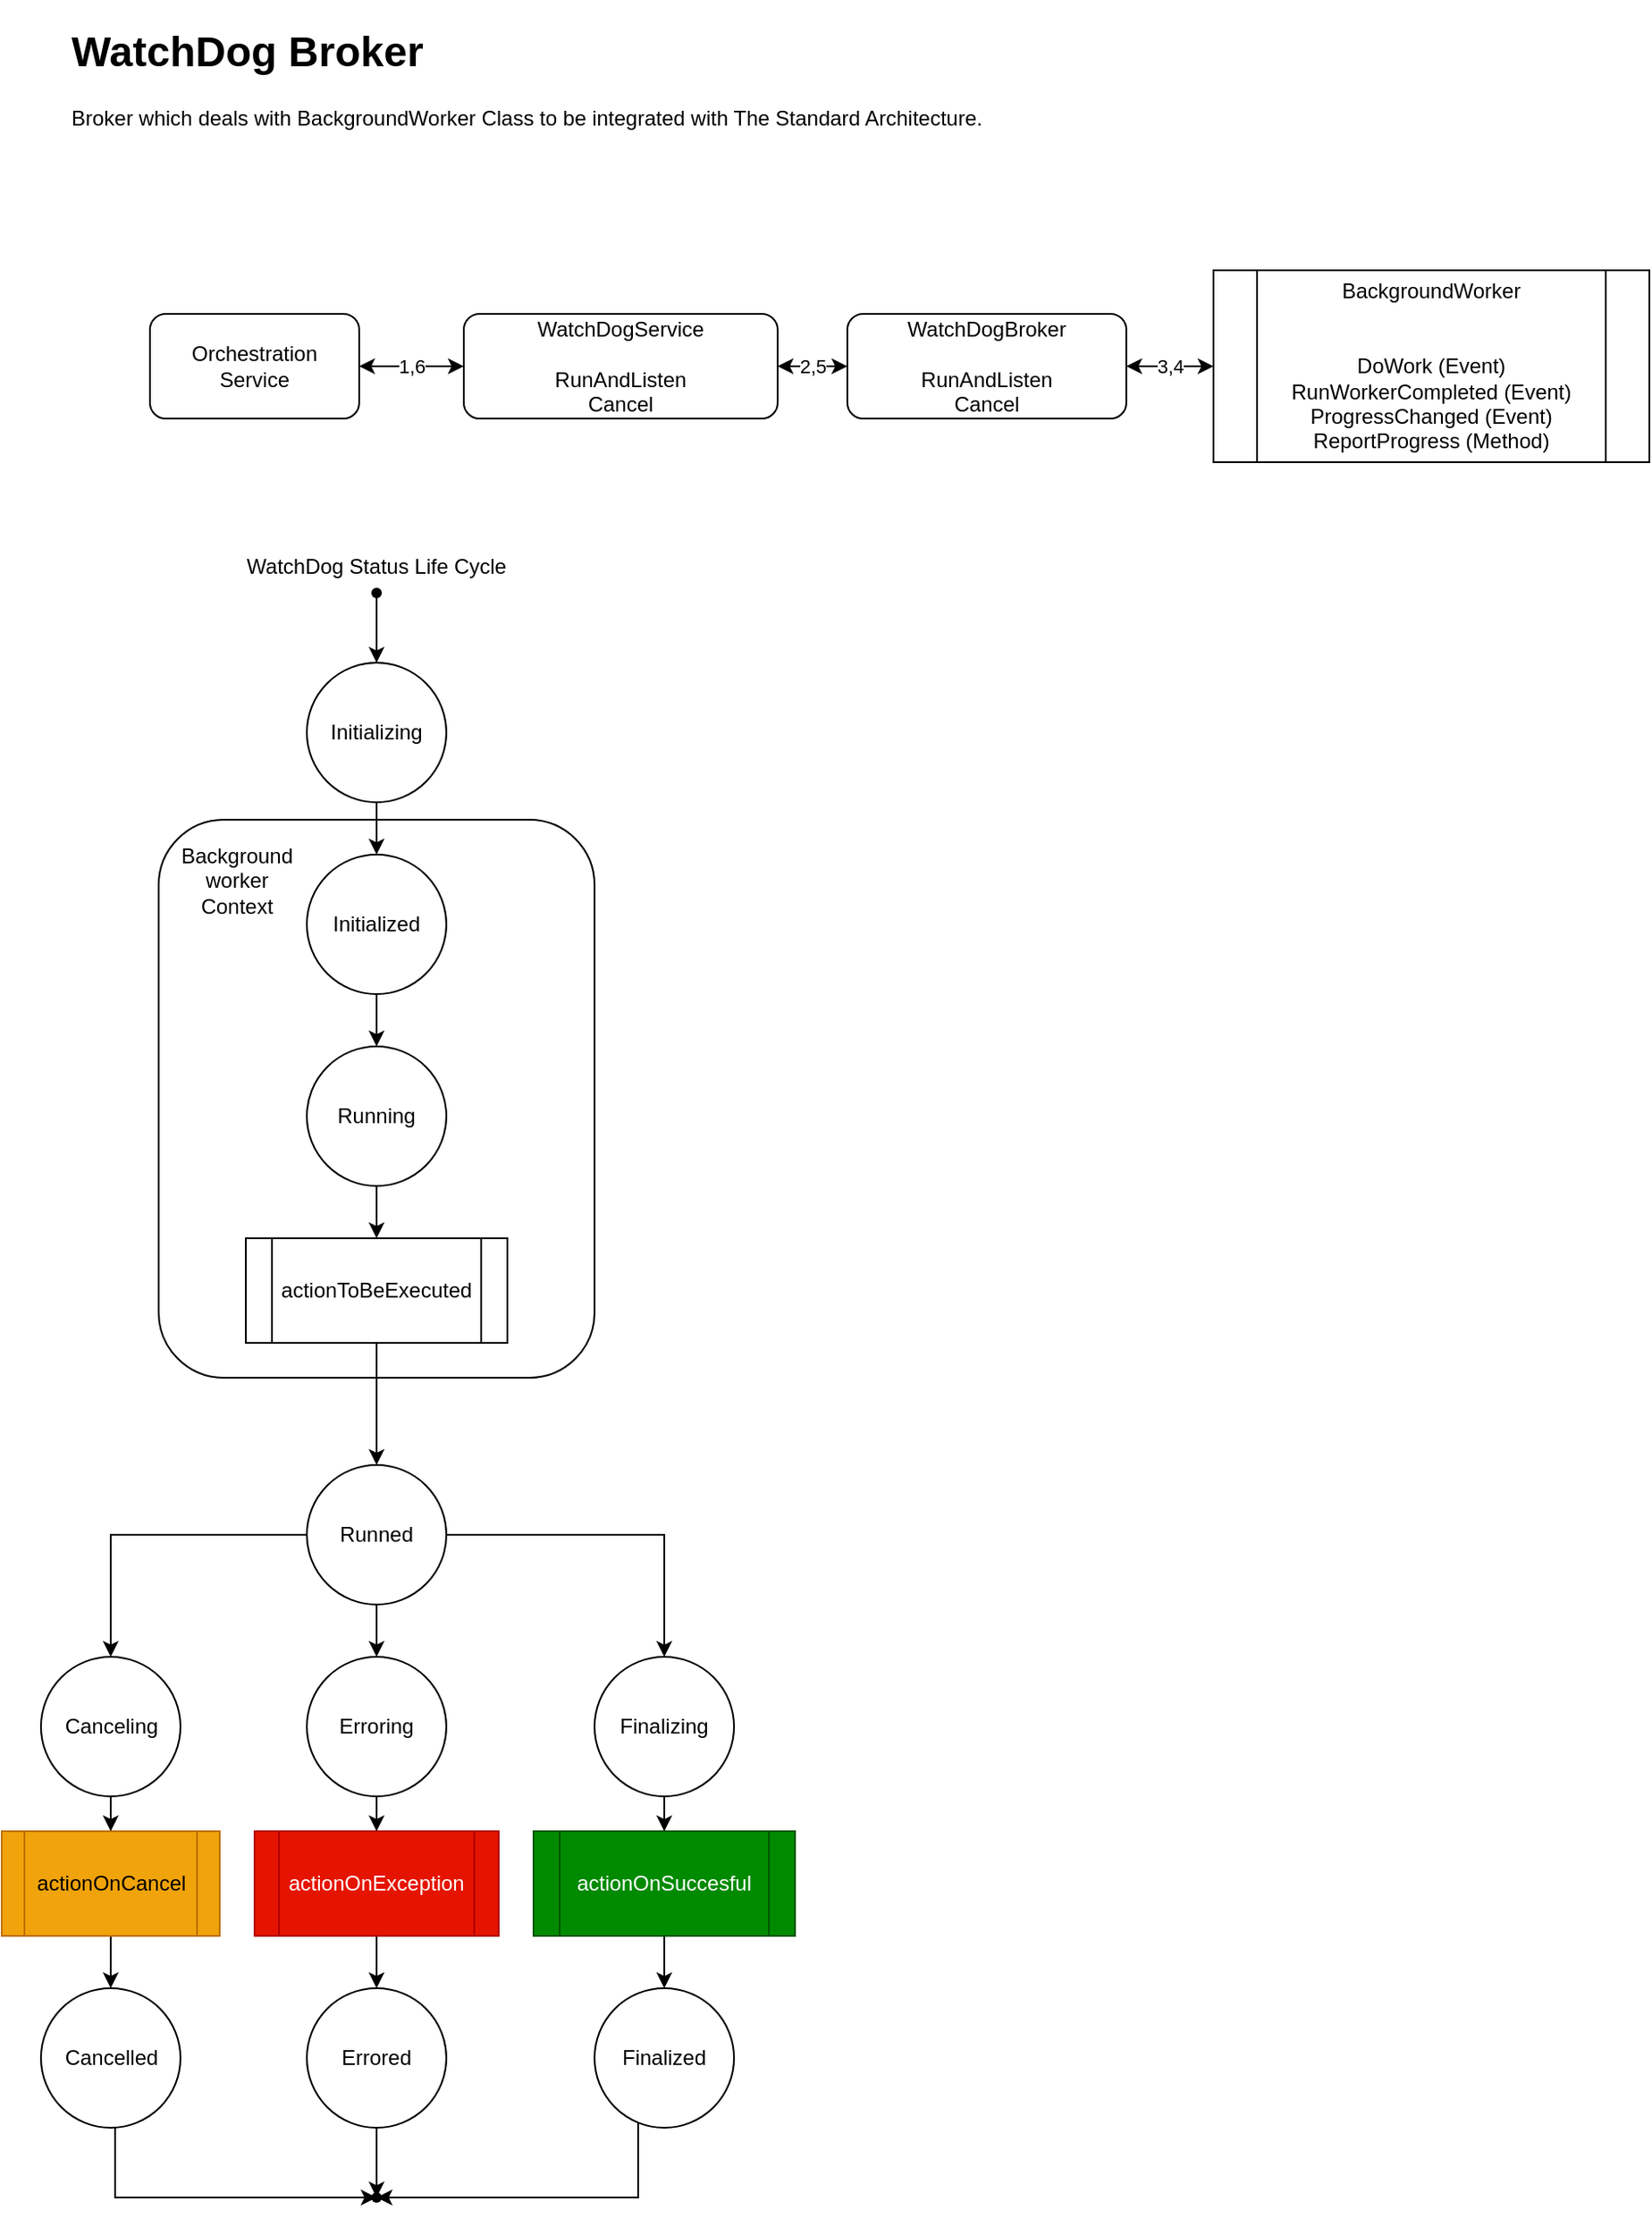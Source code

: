 <mxfile version="17.4.2" type="device"><diagram id="WOv2Kg9QwyeW6pNx-Fl9" name="Overview"><mxGraphModel dx="2249" dy="903" grid="1" gridSize="10" guides="1" tooltips="1" connect="1" arrows="1" fold="1" page="1" pageScale="1" pageWidth="827" pageHeight="1169" math="0" shadow="0"><root><mxCell id="0"/><mxCell id="1" parent="0"/><mxCell id="JknuV8NQQjtC5rxTX8tR-43" value="" style="rounded=1;whiteSpace=wrap;html=1;" vertex="1" parent="1"><mxGeometry x="25" y="470" width="250" height="320" as="geometry"/></mxCell><mxCell id="fzygrPIcqbGt1ZVRBZLJ-1" value="BackgroundWorker&lt;br&gt;&lt;br&gt;&lt;br&gt;DoWork (Event)&lt;br&gt;RunWorkerCompleted (Event)&lt;br&gt;ProgressChanged (Event)&lt;br&gt;ReportProgress (Method)" style="shape=process;whiteSpace=wrap;html=1;backgroundOutline=1;" parent="1" vertex="1"><mxGeometry x="630" y="155" width="250" height="110" as="geometry"/></mxCell><mxCell id="fzygrPIcqbGt1ZVRBZLJ-3" value="3,4" style="edgeStyle=orthogonalEdgeStyle;rounded=0;orthogonalLoop=1;jettySize=auto;html=1;startArrow=classic;startFill=1;" parent="1" source="fzygrPIcqbGt1ZVRBZLJ-2" target="fzygrPIcqbGt1ZVRBZLJ-1" edge="1"><mxGeometry relative="1" as="geometry"/></mxCell><mxCell id="fzygrPIcqbGt1ZVRBZLJ-2" value="WatchDogBroker&lt;br&gt;&lt;br&gt;RunAndListen&lt;br&gt;Cancel" style="rounded=1;whiteSpace=wrap;html=1;" parent="1" vertex="1"><mxGeometry x="420" y="180" width="160" height="60" as="geometry"/></mxCell><mxCell id="fzygrPIcqbGt1ZVRBZLJ-5" value="2,5" style="edgeStyle=orthogonalEdgeStyle;rounded=0;orthogonalLoop=1;jettySize=auto;html=1;startArrow=classic;startFill=1;" parent="1" source="fzygrPIcqbGt1ZVRBZLJ-4" target="fzygrPIcqbGt1ZVRBZLJ-2" edge="1"><mxGeometry relative="1" as="geometry"/></mxCell><mxCell id="fzygrPIcqbGt1ZVRBZLJ-4" value="WatchDogService&lt;br&gt;&lt;br&gt;RunAndListen&lt;br&gt;Cancel" style="rounded=1;whiteSpace=wrap;html=1;" parent="1" vertex="1"><mxGeometry x="200" y="180" width="180" height="60" as="geometry"/></mxCell><mxCell id="fzygrPIcqbGt1ZVRBZLJ-7" value="1,6" style="edgeStyle=orthogonalEdgeStyle;rounded=0;orthogonalLoop=1;jettySize=auto;html=1;entryX=0;entryY=0.5;entryDx=0;entryDy=0;strokeColor=default;sketch=0;startArrow=classic;startFill=1;" parent="1" source="fzygrPIcqbGt1ZVRBZLJ-6" target="fzygrPIcqbGt1ZVRBZLJ-4" edge="1"><mxGeometry relative="1" as="geometry"/></mxCell><mxCell id="fzygrPIcqbGt1ZVRBZLJ-6" value="Orchestration&lt;br&gt;Service" style="rounded=1;whiteSpace=wrap;html=1;" parent="1" vertex="1"><mxGeometry x="20" y="180" width="120" height="60" as="geometry"/></mxCell><mxCell id="fzygrPIcqbGt1ZVRBZLJ-9" value="&lt;h1&gt;WatchDog Broker&lt;/h1&gt;&lt;p&gt;Broker which deals with BackgroundWorker Class to be integrated with The Standard Architecture.&lt;/p&gt;" style="text;html=1;strokeColor=none;fillColor=none;spacing=5;spacingTop=-20;whiteSpace=wrap;overflow=hidden;rounded=0;" parent="1" vertex="1"><mxGeometry x="-30" y="10" width="830" height="120" as="geometry"/></mxCell><mxCell id="JknuV8NQQjtC5rxTX8tR-11" style="edgeStyle=orthogonalEdgeStyle;rounded=0;orthogonalLoop=1;jettySize=auto;html=1;" edge="1" parent="1" source="JknuV8NQQjtC5rxTX8tR-1" target="JknuV8NQQjtC5rxTX8tR-2"><mxGeometry relative="1" as="geometry"/></mxCell><mxCell id="JknuV8NQQjtC5rxTX8tR-1" value="Initializing" style="ellipse;whiteSpace=wrap;html=1;aspect=fixed;" vertex="1" parent="1"><mxGeometry x="110" y="380" width="80" height="80" as="geometry"/></mxCell><mxCell id="JknuV8NQQjtC5rxTX8tR-12" style="edgeStyle=orthogonalEdgeStyle;rounded=0;orthogonalLoop=1;jettySize=auto;html=1;" edge="1" parent="1" source="JknuV8NQQjtC5rxTX8tR-2" target="JknuV8NQQjtC5rxTX8tR-3"><mxGeometry relative="1" as="geometry"/></mxCell><mxCell id="JknuV8NQQjtC5rxTX8tR-2" value="Initialized" style="ellipse;whiteSpace=wrap;html=1;aspect=fixed;" vertex="1" parent="1"><mxGeometry x="110" y="490" width="80" height="80" as="geometry"/></mxCell><mxCell id="JknuV8NQQjtC5rxTX8tR-13" style="edgeStyle=orthogonalEdgeStyle;rounded=0;orthogonalLoop=1;jettySize=auto;html=1;entryX=0.5;entryY=0;entryDx=0;entryDy=0;" edge="1" parent="1" source="JknuV8NQQjtC5rxTX8tR-3" target="JknuV8NQQjtC5rxTX8tR-32"><mxGeometry relative="1" as="geometry"/></mxCell><mxCell id="JknuV8NQQjtC5rxTX8tR-3" value="Running" style="ellipse;whiteSpace=wrap;html=1;aspect=fixed;" vertex="1" parent="1"><mxGeometry x="110" y="600" width="80" height="80" as="geometry"/></mxCell><mxCell id="JknuV8NQQjtC5rxTX8tR-14" value="" style="edgeStyle=orthogonalEdgeStyle;rounded=0;orthogonalLoop=1;jettySize=auto;html=1;" edge="1" parent="1" source="JknuV8NQQjtC5rxTX8tR-4" target="JknuV8NQQjtC5rxTX8tR-7"><mxGeometry relative="1" as="geometry"/></mxCell><mxCell id="JknuV8NQQjtC5rxTX8tR-18" style="edgeStyle=orthogonalEdgeStyle;rounded=0;orthogonalLoop=1;jettySize=auto;html=1;" edge="1" parent="1" source="JknuV8NQQjtC5rxTX8tR-4" target="JknuV8NQQjtC5rxTX8tR-5"><mxGeometry relative="1" as="geometry"/></mxCell><mxCell id="JknuV8NQQjtC5rxTX8tR-19" style="edgeStyle=orthogonalEdgeStyle;rounded=0;orthogonalLoop=1;jettySize=auto;html=1;entryX=0.5;entryY=0;entryDx=0;entryDy=0;" edge="1" parent="1" source="JknuV8NQQjtC5rxTX8tR-4" target="JknuV8NQQjtC5rxTX8tR-9"><mxGeometry relative="1" as="geometry"/></mxCell><mxCell id="JknuV8NQQjtC5rxTX8tR-4" value="Runned" style="ellipse;whiteSpace=wrap;html=1;aspect=fixed;" vertex="1" parent="1"><mxGeometry x="110" y="840" width="80" height="80" as="geometry"/></mxCell><mxCell id="JknuV8NQQjtC5rxTX8tR-38" value="" style="edgeStyle=orthogonalEdgeStyle;rounded=0;orthogonalLoop=1;jettySize=auto;html=1;" edge="1" parent="1" source="JknuV8NQQjtC5rxTX8tR-5" target="JknuV8NQQjtC5rxTX8tR-34"><mxGeometry relative="1" as="geometry"/></mxCell><mxCell id="JknuV8NQQjtC5rxTX8tR-5" value="Canceling" style="ellipse;whiteSpace=wrap;html=1;aspect=fixed;" vertex="1" parent="1"><mxGeometry x="-42.5" y="950" width="80" height="80" as="geometry"/></mxCell><mxCell id="JknuV8NQQjtC5rxTX8tR-25" style="edgeStyle=orthogonalEdgeStyle;rounded=0;orthogonalLoop=1;jettySize=auto;html=1;entryX=0.6;entryY=0.5;entryDx=0;entryDy=0;entryPerimeter=0;" edge="1" parent="1" source="JknuV8NQQjtC5rxTX8tR-6" target="JknuV8NQQjtC5rxTX8tR-23"><mxGeometry relative="1" as="geometry"><Array as="points"><mxPoint y="1260"/></Array></mxGeometry></mxCell><mxCell id="JknuV8NQQjtC5rxTX8tR-6" value="Cancelled" style="ellipse;whiteSpace=wrap;html=1;aspect=fixed;" vertex="1" parent="1"><mxGeometry x="-42.5" y="1140" width="80" height="80" as="geometry"/></mxCell><mxCell id="JknuV8NQQjtC5rxTX8tR-39" value="" style="edgeStyle=orthogonalEdgeStyle;rounded=0;orthogonalLoop=1;jettySize=auto;html=1;" edge="1" parent="1" source="JknuV8NQQjtC5rxTX8tR-7" target="JknuV8NQQjtC5rxTX8tR-36"><mxGeometry relative="1" as="geometry"/></mxCell><mxCell id="JknuV8NQQjtC5rxTX8tR-7" value="Erroring" style="ellipse;whiteSpace=wrap;html=1;aspect=fixed;" vertex="1" parent="1"><mxGeometry x="110" y="950" width="80" height="80" as="geometry"/></mxCell><mxCell id="JknuV8NQQjtC5rxTX8tR-24" value="" style="edgeStyle=orthogonalEdgeStyle;rounded=0;orthogonalLoop=1;jettySize=auto;html=1;" edge="1" parent="1" source="JknuV8NQQjtC5rxTX8tR-8" target="JknuV8NQQjtC5rxTX8tR-23"><mxGeometry relative="1" as="geometry"/></mxCell><mxCell id="JknuV8NQQjtC5rxTX8tR-8" value="Errored" style="ellipse;whiteSpace=wrap;html=1;aspect=fixed;" vertex="1" parent="1"><mxGeometry x="110" y="1140" width="80" height="80" as="geometry"/></mxCell><mxCell id="JknuV8NQQjtC5rxTX8tR-40" value="" style="edgeStyle=orthogonalEdgeStyle;rounded=0;orthogonalLoop=1;jettySize=auto;html=1;" edge="1" parent="1" source="JknuV8NQQjtC5rxTX8tR-9" target="JknuV8NQQjtC5rxTX8tR-37"><mxGeometry relative="1" as="geometry"/></mxCell><mxCell id="JknuV8NQQjtC5rxTX8tR-9" value="Finalizing" style="ellipse;whiteSpace=wrap;html=1;aspect=fixed;" vertex="1" parent="1"><mxGeometry x="275" y="950" width="80" height="80" as="geometry"/></mxCell><mxCell id="JknuV8NQQjtC5rxTX8tR-26" style="edgeStyle=orthogonalEdgeStyle;rounded=0;orthogonalLoop=1;jettySize=auto;html=1;" edge="1" parent="1" source="JknuV8NQQjtC5rxTX8tR-10" target="JknuV8NQQjtC5rxTX8tR-23"><mxGeometry relative="1" as="geometry"><Array as="points"><mxPoint x="300" y="1260"/></Array></mxGeometry></mxCell><mxCell id="JknuV8NQQjtC5rxTX8tR-10" value="Finalized" style="ellipse;whiteSpace=wrap;html=1;aspect=fixed;" vertex="1" parent="1"><mxGeometry x="275" y="1140" width="80" height="80" as="geometry"/></mxCell><mxCell id="JknuV8NQQjtC5rxTX8tR-23" value="" style="shape=waypoint;sketch=0;size=6;pointerEvents=1;points=[];fillColor=default;resizable=0;rotatable=0;perimeter=centerPerimeter;snapToPoint=1;" vertex="1" parent="1"><mxGeometry x="130" y="1240" width="40" height="40" as="geometry"/></mxCell><mxCell id="JknuV8NQQjtC5rxTX8tR-31" value="" style="edgeStyle=orthogonalEdgeStyle;rounded=0;orthogonalLoop=1;jettySize=auto;html=1;" edge="1" parent="1" source="JknuV8NQQjtC5rxTX8tR-30" target="JknuV8NQQjtC5rxTX8tR-1"><mxGeometry relative="1" as="geometry"/></mxCell><mxCell id="JknuV8NQQjtC5rxTX8tR-30" value="" style="shape=waypoint;sketch=0;fillStyle=solid;size=6;pointerEvents=1;points=[];fillColor=none;resizable=0;rotatable=0;perimeter=centerPerimeter;snapToPoint=1;" vertex="1" parent="1"><mxGeometry x="130" y="320" width="40" height="40" as="geometry"/></mxCell><mxCell id="JknuV8NQQjtC5rxTX8tR-33" value="" style="edgeStyle=orthogonalEdgeStyle;rounded=0;orthogonalLoop=1;jettySize=auto;html=1;" edge="1" parent="1" source="JknuV8NQQjtC5rxTX8tR-32" target="JknuV8NQQjtC5rxTX8tR-4"><mxGeometry relative="1" as="geometry"/></mxCell><mxCell id="JknuV8NQQjtC5rxTX8tR-32" value="actionToBeExecuted" style="shape=process;whiteSpace=wrap;html=1;backgroundOutline=1;" vertex="1" parent="1"><mxGeometry x="75" y="710" width="150" height="60" as="geometry"/></mxCell><mxCell id="JknuV8NQQjtC5rxTX8tR-35" value="" style="edgeStyle=orthogonalEdgeStyle;rounded=0;orthogonalLoop=1;jettySize=auto;html=1;" edge="1" parent="1" source="JknuV8NQQjtC5rxTX8tR-34" target="JknuV8NQQjtC5rxTX8tR-6"><mxGeometry relative="1" as="geometry"/></mxCell><mxCell id="JknuV8NQQjtC5rxTX8tR-34" value="actionOnCancel" style="shape=process;whiteSpace=wrap;html=1;backgroundOutline=1;fillColor=#f0a30a;fontColor=#000000;strokeColor=#BD7000;" vertex="1" parent="1"><mxGeometry x="-65" y="1050" width="125" height="60" as="geometry"/></mxCell><mxCell id="JknuV8NQQjtC5rxTX8tR-41" value="" style="edgeStyle=orthogonalEdgeStyle;rounded=0;orthogonalLoop=1;jettySize=auto;html=1;" edge="1" parent="1" source="JknuV8NQQjtC5rxTX8tR-36" target="JknuV8NQQjtC5rxTX8tR-8"><mxGeometry relative="1" as="geometry"/></mxCell><mxCell id="JknuV8NQQjtC5rxTX8tR-36" value="actionOnException" style="shape=process;whiteSpace=wrap;html=1;backgroundOutline=1;fillColor=#e51400;fontColor=#ffffff;strokeColor=#B20000;" vertex="1" parent="1"><mxGeometry x="80" y="1050" width="140" height="60" as="geometry"/></mxCell><mxCell id="JknuV8NQQjtC5rxTX8tR-42" value="" style="edgeStyle=orthogonalEdgeStyle;rounded=0;orthogonalLoop=1;jettySize=auto;html=1;" edge="1" parent="1" source="JknuV8NQQjtC5rxTX8tR-37" target="JknuV8NQQjtC5rxTX8tR-10"><mxGeometry relative="1" as="geometry"/></mxCell><mxCell id="JknuV8NQQjtC5rxTX8tR-37" value="actionOnSuccesful" style="shape=process;whiteSpace=wrap;html=1;backgroundOutline=1;fillColor=#008a00;fontColor=#ffffff;strokeColor=#005700;" vertex="1" parent="1"><mxGeometry x="240" y="1050" width="150" height="60" as="geometry"/></mxCell><mxCell id="JknuV8NQQjtC5rxTX8tR-44" value="Background worker Context" style="text;html=1;strokeColor=none;fillColor=none;align=center;verticalAlign=middle;whiteSpace=wrap;rounded=0;" vertex="1" parent="1"><mxGeometry x="40" y="490" width="60" height="30" as="geometry"/></mxCell><mxCell id="JknuV8NQQjtC5rxTX8tR-46" value="&lt;span&gt;WatchDog Status Life Cycle&lt;/span&gt;" style="text;html=1;strokeColor=none;fillColor=none;align=center;verticalAlign=middle;whiteSpace=wrap;rounded=0;" vertex="1" parent="1"><mxGeometry x="60" y="310" width="180" height="30" as="geometry"/></mxCell></root></mxGraphModel></diagram></mxfile>